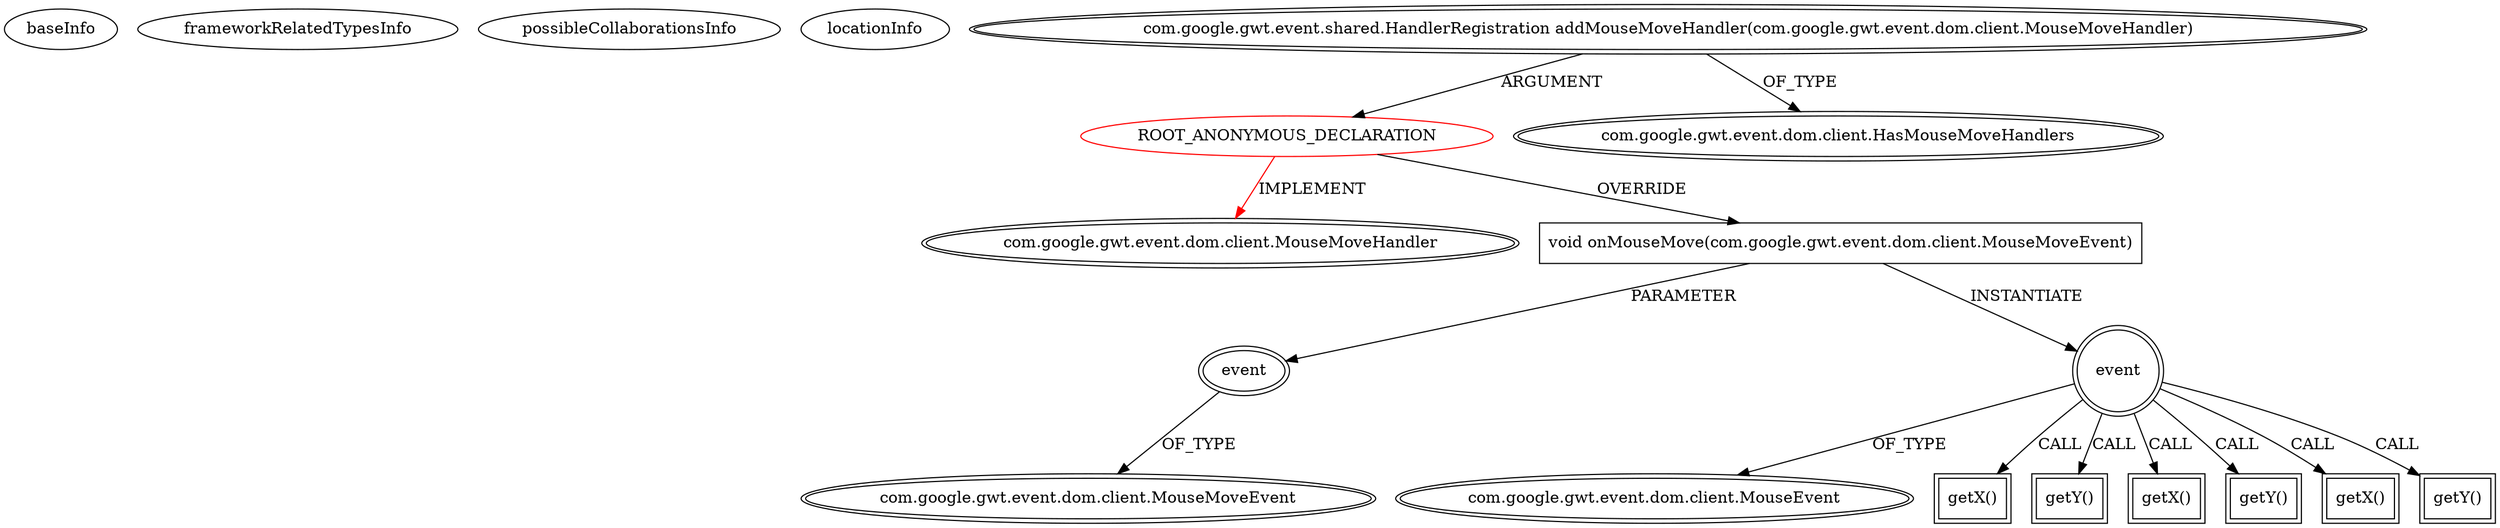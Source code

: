 digraph {
baseInfo[graphId=166,category="extension_graph",isAnonymous=true,possibleRelation=false]
frameworkRelatedTypesInfo[0="com.google.gwt.event.dom.client.MouseMoveHandler"]
possibleCollaborationsInfo[]
locationInfo[projectName="Gregoor-automatonizer",filePath="/Gregoor-automatonizer/automatonizer-master/src/com/automatonizer/presenter/AutomatonPresenter.java",contextSignature="void bind()",graphId="166"]
0[label="ROOT_ANONYMOUS_DECLARATION",vertexType="ROOT_ANONYMOUS_DECLARATION",isFrameworkType=false,color=red]
1[label="com.google.gwt.event.dom.client.MouseMoveHandler",vertexType="FRAMEWORK_INTERFACE_TYPE",isFrameworkType=true,peripheries=2]
2[label="com.google.gwt.event.shared.HandlerRegistration addMouseMoveHandler(com.google.gwt.event.dom.client.MouseMoveHandler)",vertexType="OUTSIDE_CALL",isFrameworkType=true,peripheries=2]
3[label="com.google.gwt.event.dom.client.HasMouseMoveHandlers",vertexType="FRAMEWORK_INTERFACE_TYPE",isFrameworkType=true,peripheries=2]
4[label="void onMouseMove(com.google.gwt.event.dom.client.MouseMoveEvent)",vertexType="OVERRIDING_METHOD_DECLARATION",isFrameworkType=false,shape=box]
5[label="event",vertexType="PARAMETER_DECLARATION",isFrameworkType=true,peripheries=2]
6[label="com.google.gwt.event.dom.client.MouseMoveEvent",vertexType="FRAMEWORK_CLASS_TYPE",isFrameworkType=true,peripheries=2]
7[label="event",vertexType="VARIABLE_EXPRESION",isFrameworkType=true,peripheries=2,shape=circle]
9[label="com.google.gwt.event.dom.client.MouseEvent",vertexType="FRAMEWORK_CLASS_TYPE",isFrameworkType=true,peripheries=2]
8[label="getX()",vertexType="INSIDE_CALL",isFrameworkType=true,peripheries=2,shape=box]
11[label="getY()",vertexType="INSIDE_CALL",isFrameworkType=true,peripheries=2,shape=box]
13[label="getX()",vertexType="INSIDE_CALL",isFrameworkType=true,peripheries=2,shape=box]
15[label="getY()",vertexType="INSIDE_CALL",isFrameworkType=true,peripheries=2,shape=box]
17[label="getX()",vertexType="INSIDE_CALL",isFrameworkType=true,peripheries=2,shape=box]
19[label="getY()",vertexType="INSIDE_CALL",isFrameworkType=true,peripheries=2,shape=box]
0->1[label="IMPLEMENT",color=red]
2->0[label="ARGUMENT"]
2->3[label="OF_TYPE"]
0->4[label="OVERRIDE"]
5->6[label="OF_TYPE"]
4->5[label="PARAMETER"]
4->7[label="INSTANTIATE"]
7->9[label="OF_TYPE"]
7->8[label="CALL"]
7->11[label="CALL"]
7->13[label="CALL"]
7->15[label="CALL"]
7->17[label="CALL"]
7->19[label="CALL"]
}
